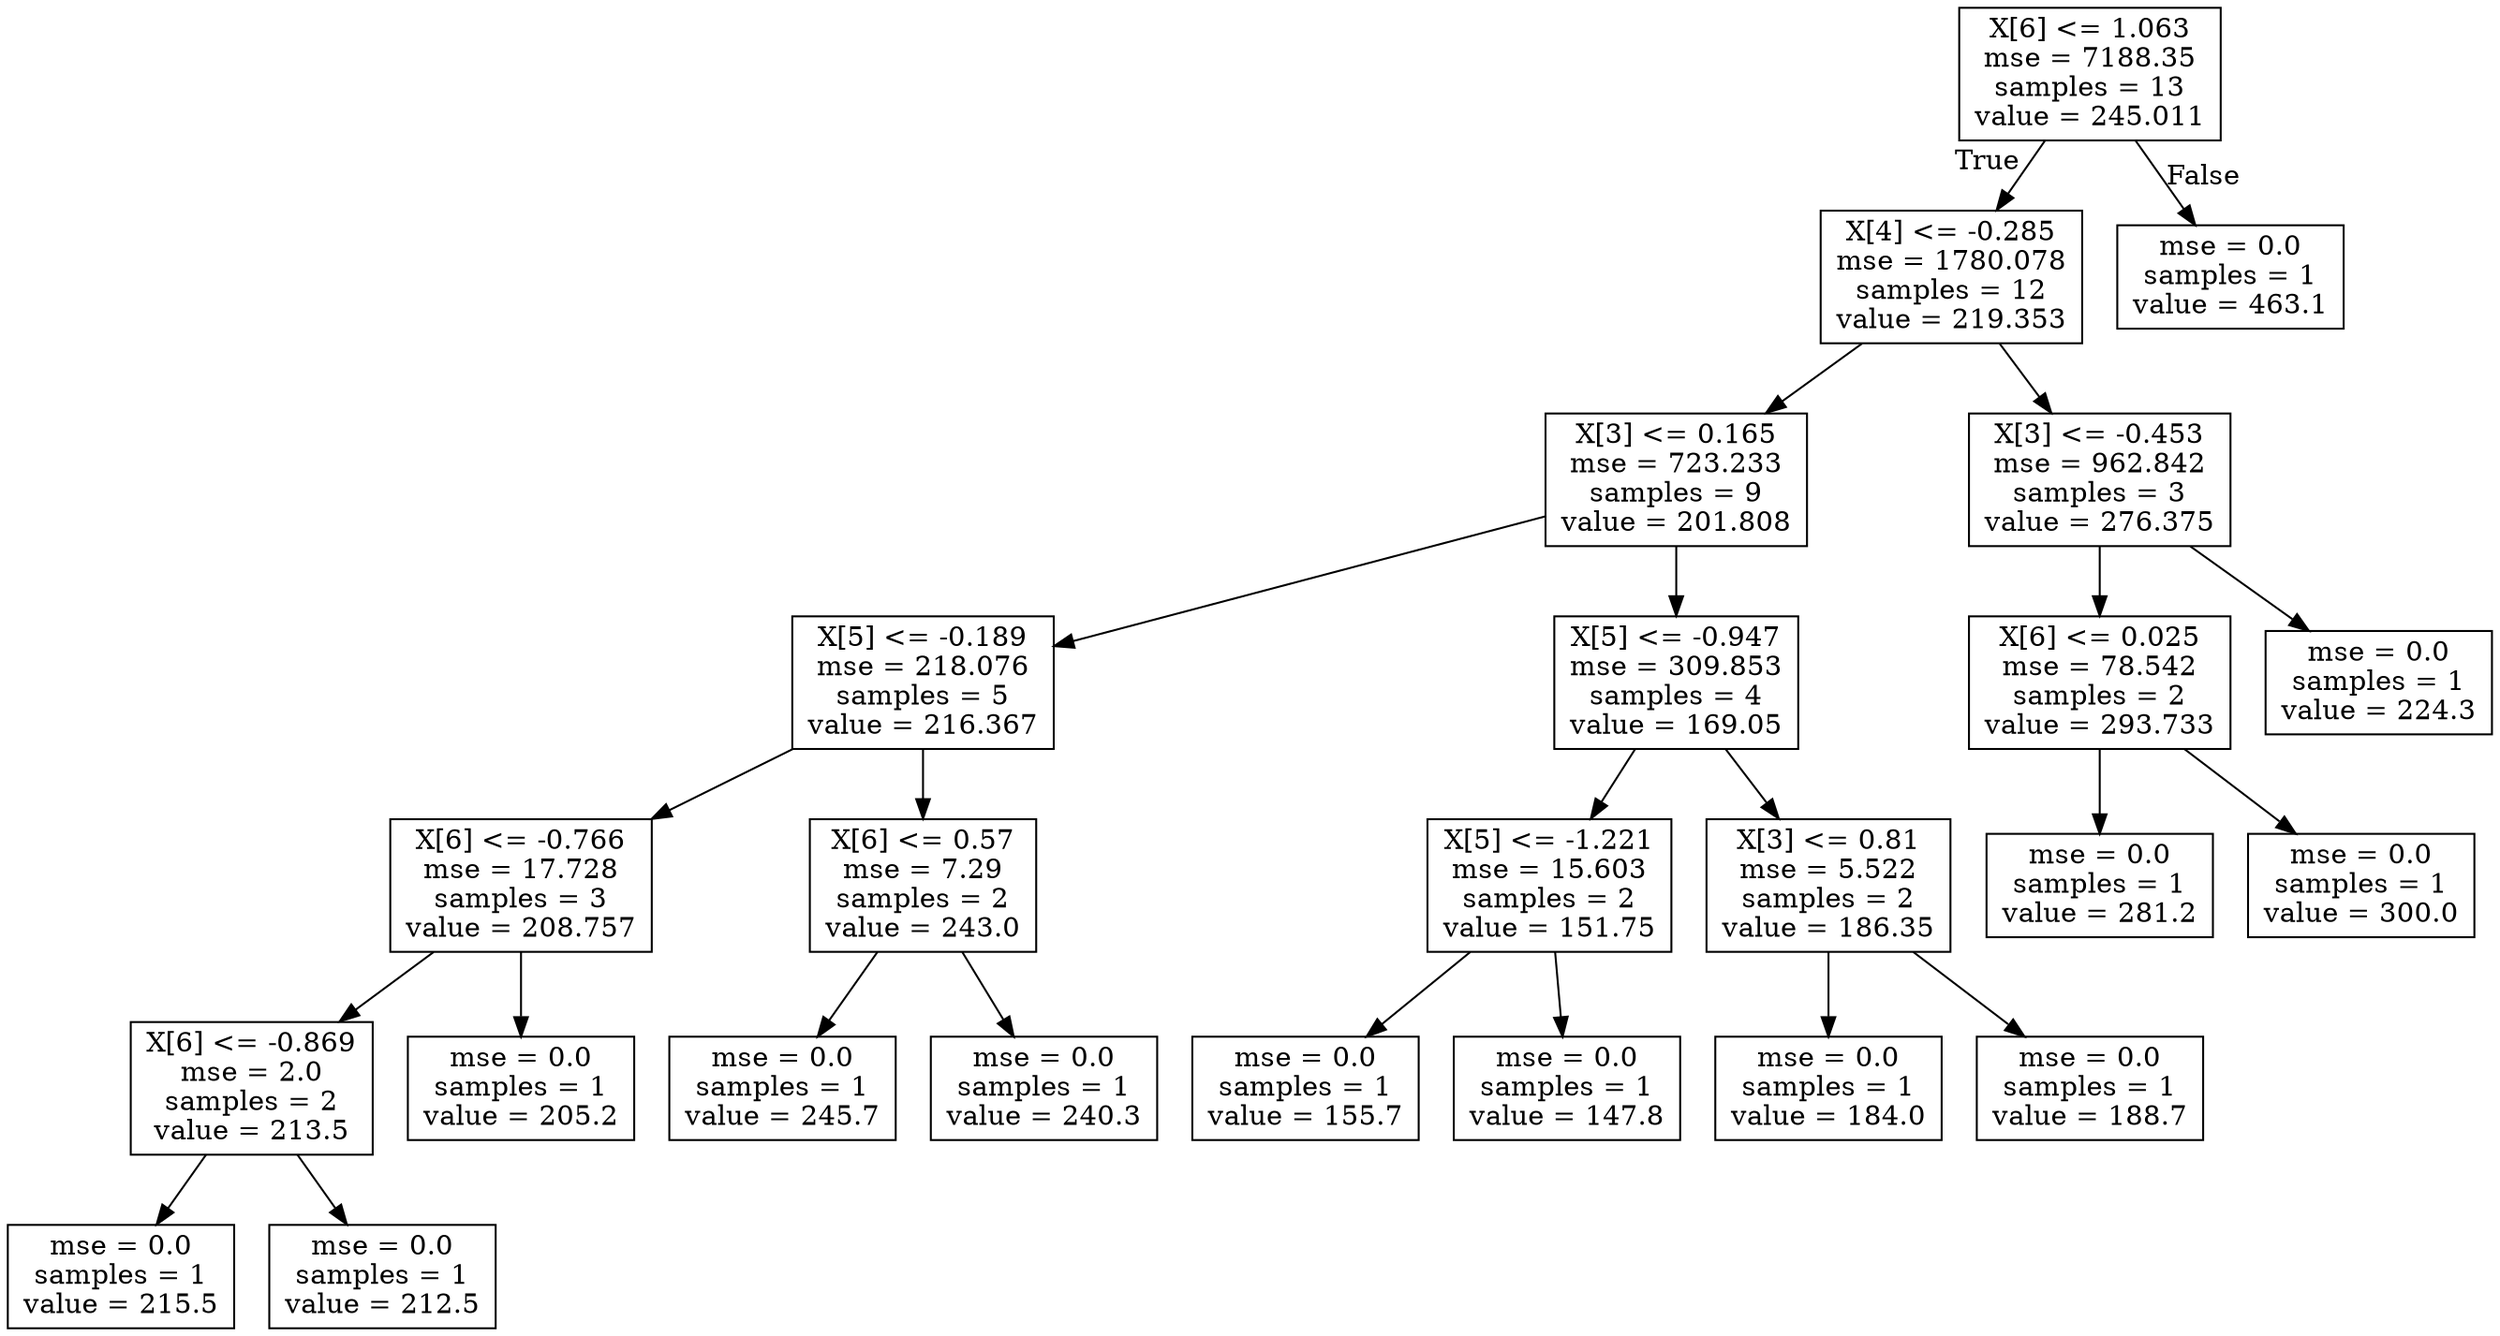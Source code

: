 digraph Tree {
node [shape=box] ;
0 [label="X[6] <= 1.063\nmse = 7188.35\nsamples = 13\nvalue = 245.011"] ;
1 [label="X[4] <= -0.285\nmse = 1780.078\nsamples = 12\nvalue = 219.353"] ;
0 -> 1 [labeldistance=2.5, labelangle=45, headlabel="True"] ;
2 [label="X[3] <= 0.165\nmse = 723.233\nsamples = 9\nvalue = 201.808"] ;
1 -> 2 ;
3 [label="X[5] <= -0.189\nmse = 218.076\nsamples = 5\nvalue = 216.367"] ;
2 -> 3 ;
4 [label="X[6] <= -0.766\nmse = 17.728\nsamples = 3\nvalue = 208.757"] ;
3 -> 4 ;
5 [label="X[6] <= -0.869\nmse = 2.0\nsamples = 2\nvalue = 213.5"] ;
4 -> 5 ;
6 [label="mse = 0.0\nsamples = 1\nvalue = 215.5"] ;
5 -> 6 ;
7 [label="mse = 0.0\nsamples = 1\nvalue = 212.5"] ;
5 -> 7 ;
8 [label="mse = 0.0\nsamples = 1\nvalue = 205.2"] ;
4 -> 8 ;
9 [label="X[6] <= 0.57\nmse = 7.29\nsamples = 2\nvalue = 243.0"] ;
3 -> 9 ;
10 [label="mse = 0.0\nsamples = 1\nvalue = 245.7"] ;
9 -> 10 ;
11 [label="mse = 0.0\nsamples = 1\nvalue = 240.3"] ;
9 -> 11 ;
12 [label="X[5] <= -0.947\nmse = 309.853\nsamples = 4\nvalue = 169.05"] ;
2 -> 12 ;
13 [label="X[5] <= -1.221\nmse = 15.603\nsamples = 2\nvalue = 151.75"] ;
12 -> 13 ;
14 [label="mse = 0.0\nsamples = 1\nvalue = 155.7"] ;
13 -> 14 ;
15 [label="mse = 0.0\nsamples = 1\nvalue = 147.8"] ;
13 -> 15 ;
16 [label="X[3] <= 0.81\nmse = 5.522\nsamples = 2\nvalue = 186.35"] ;
12 -> 16 ;
17 [label="mse = 0.0\nsamples = 1\nvalue = 184.0"] ;
16 -> 17 ;
18 [label="mse = 0.0\nsamples = 1\nvalue = 188.7"] ;
16 -> 18 ;
19 [label="X[3] <= -0.453\nmse = 962.842\nsamples = 3\nvalue = 276.375"] ;
1 -> 19 ;
20 [label="X[6] <= 0.025\nmse = 78.542\nsamples = 2\nvalue = 293.733"] ;
19 -> 20 ;
21 [label="mse = 0.0\nsamples = 1\nvalue = 281.2"] ;
20 -> 21 ;
22 [label="mse = 0.0\nsamples = 1\nvalue = 300.0"] ;
20 -> 22 ;
23 [label="mse = 0.0\nsamples = 1\nvalue = 224.3"] ;
19 -> 23 ;
24 [label="mse = 0.0\nsamples = 1\nvalue = 463.1"] ;
0 -> 24 [labeldistance=2.5, labelangle=-45, headlabel="False"] ;
}